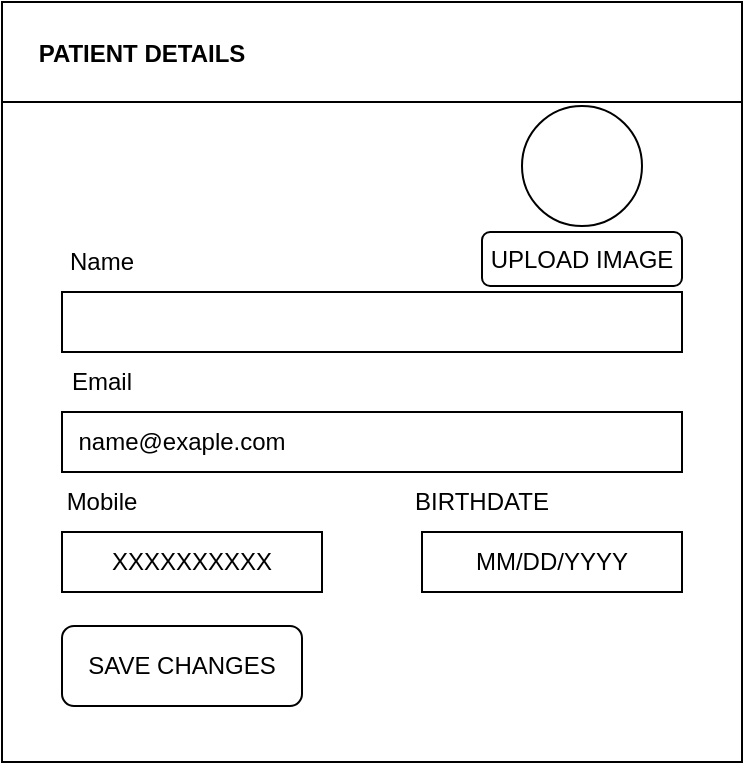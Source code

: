 <mxfile version="27.1.4">
  <diagram name="Page-1" id="qLcDXlRJbs-dCNrsn3Ii">
    <mxGraphModel dx="1025" dy="417" grid="1" gridSize="10" guides="1" tooltips="1" connect="1" arrows="1" fold="1" page="1" pageScale="1" pageWidth="827" pageHeight="1169" math="0" shadow="0">
      <root>
        <mxCell id="0" />
        <mxCell id="1" parent="0" />
        <mxCell id="JSqrBTQQ6Nwyq_hDZQVA-1" value="" style="rounded=0;whiteSpace=wrap;html=1;" parent="1" vertex="1">
          <mxGeometry x="210" y="38" width="370" height="380" as="geometry" />
        </mxCell>
        <mxCell id="JSqrBTQQ6Nwyq_hDZQVA-2" value="" style="rounded=0;whiteSpace=wrap;html=1;" parent="1" vertex="1">
          <mxGeometry x="210" y="38" width="370" height="50" as="geometry" />
        </mxCell>
        <mxCell id="nH6-FVBWkTAN3_M5fO49-1" value="" style="rounded=0;whiteSpace=wrap;html=1;" parent="1" vertex="1">
          <mxGeometry x="240" y="183" width="310" height="30" as="geometry" />
        </mxCell>
        <mxCell id="nH6-FVBWkTAN3_M5fO49-2" value="" style="rounded=0;whiteSpace=wrap;html=1;" parent="1" vertex="1">
          <mxGeometry x="240" y="243" width="310" height="30" as="geometry" />
        </mxCell>
        <mxCell id="NcfelfdVSZrayPB1NXTE-2" value="Mobile" style="text;html=1;align=center;verticalAlign=middle;whiteSpace=wrap;rounded=0;" vertex="1" parent="1">
          <mxGeometry x="230" y="273" width="60" height="30" as="geometry" />
        </mxCell>
        <mxCell id="NcfelfdVSZrayPB1NXTE-3" value="Email" style="text;html=1;align=center;verticalAlign=middle;whiteSpace=wrap;rounded=0;" vertex="1" parent="1">
          <mxGeometry x="230" y="213" width="60" height="30" as="geometry" />
        </mxCell>
        <mxCell id="NcfelfdVSZrayPB1NXTE-5" value="SAVE CHANGES" style="rounded=1;whiteSpace=wrap;html=1;" vertex="1" parent="1">
          <mxGeometry x="240" y="350" width="120" height="40" as="geometry" />
        </mxCell>
        <mxCell id="NcfelfdVSZrayPB1NXTE-7" value="XXXXXXXXXX" style="rounded=0;whiteSpace=wrap;html=1;" vertex="1" parent="1">
          <mxGeometry x="240" y="303" width="130" height="30" as="geometry" />
        </mxCell>
        <mxCell id="NcfelfdVSZrayPB1NXTE-9" value="MM/DD/YYYY" style="rounded=0;whiteSpace=wrap;html=1;" vertex="1" parent="1">
          <mxGeometry x="420" y="303" width="130" height="30" as="geometry" />
        </mxCell>
        <mxCell id="NcfelfdVSZrayPB1NXTE-10" value="BIRTHDATE" style="text;html=1;align=center;verticalAlign=middle;whiteSpace=wrap;rounded=0;" vertex="1" parent="1">
          <mxGeometry x="420" y="273" width="60" height="30" as="geometry" />
        </mxCell>
        <mxCell id="NcfelfdVSZrayPB1NXTE-11" value="" style="ellipse;whiteSpace=wrap;html=1;aspect=fixed;" vertex="1" parent="1">
          <mxGeometry x="470" y="90" width="60" height="60" as="geometry" />
        </mxCell>
        <mxCell id="NcfelfdVSZrayPB1NXTE-22" value="UPLOAD IMAGE" style="rounded=1;whiteSpace=wrap;html=1;" vertex="1" parent="1">
          <mxGeometry x="450" y="153" width="100" height="27" as="geometry" />
        </mxCell>
        <mxCell id="NcfelfdVSZrayPB1NXTE-24" value="&lt;b&gt;PATIENT DETAILS&lt;/b&gt;" style="text;html=1;align=center;verticalAlign=middle;whiteSpace=wrap;rounded=0;" vertex="1" parent="1">
          <mxGeometry x="210" y="38" width="140" height="52" as="geometry" />
        </mxCell>
        <mxCell id="NcfelfdVSZrayPB1NXTE-28" value="name@exaple.com" style="text;html=1;align=center;verticalAlign=middle;whiteSpace=wrap;rounded=0;" vertex="1" parent="1">
          <mxGeometry x="270" y="243" width="60" height="30" as="geometry" />
        </mxCell>
        <mxCell id="NcfelfdVSZrayPB1NXTE-30" value="Name" style="text;html=1;align=center;verticalAlign=middle;whiteSpace=wrap;rounded=0;" vertex="1" parent="1">
          <mxGeometry x="230" y="153" width="60" height="30" as="geometry" />
        </mxCell>
      </root>
    </mxGraphModel>
  </diagram>
</mxfile>
